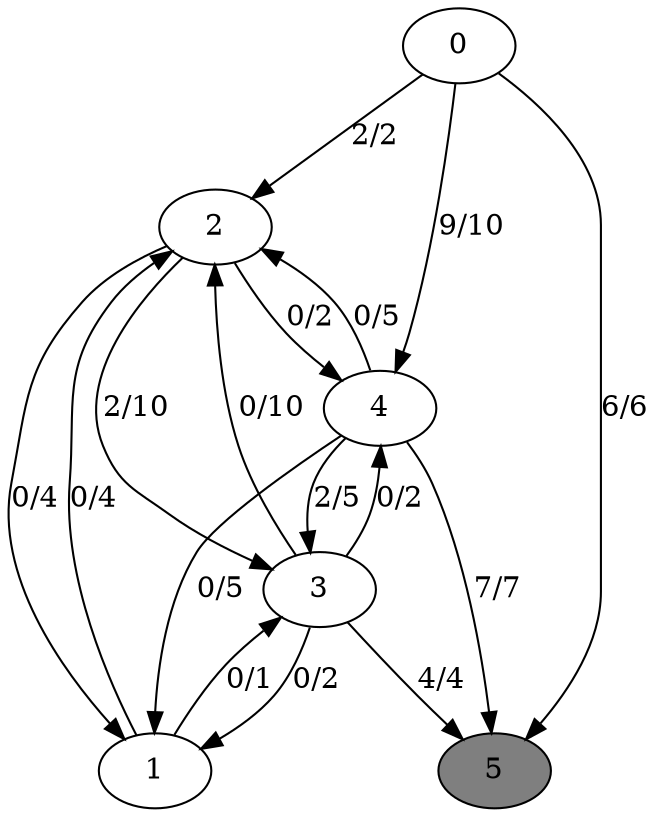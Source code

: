 digraph G {
	0[style=filled fillcolor=grey100];
	0->2[label ="2/2"] ;
	0->4[label ="9/10"] ;
	0->5[label ="6/6"] ;
	1[style=filled fillcolor=grey100];
	1->2[label ="0/4"] ;
	1->3[label ="0/1"] ;
	2[style=filled fillcolor=grey100];
	2->1[label ="0/4"] ;
	2->3[label ="2/10"] ;
	2->4[label ="0/2"] ;
	3[style=filled fillcolor=grey100];
	3->1[label ="0/2"] ;
	3->2[label ="0/10"] ;
	3->4[label ="0/2"] ;
	3->5[label ="4/4"] ;
	4[style=filled fillcolor=grey100];
	4->1[label ="0/5"] ;
	4->2[label ="0/5"] ;
	4->3[label ="2/5"] ;
	4->5[label ="7/7"] ;
	5[style=filled fillcolor=grey50];
}

